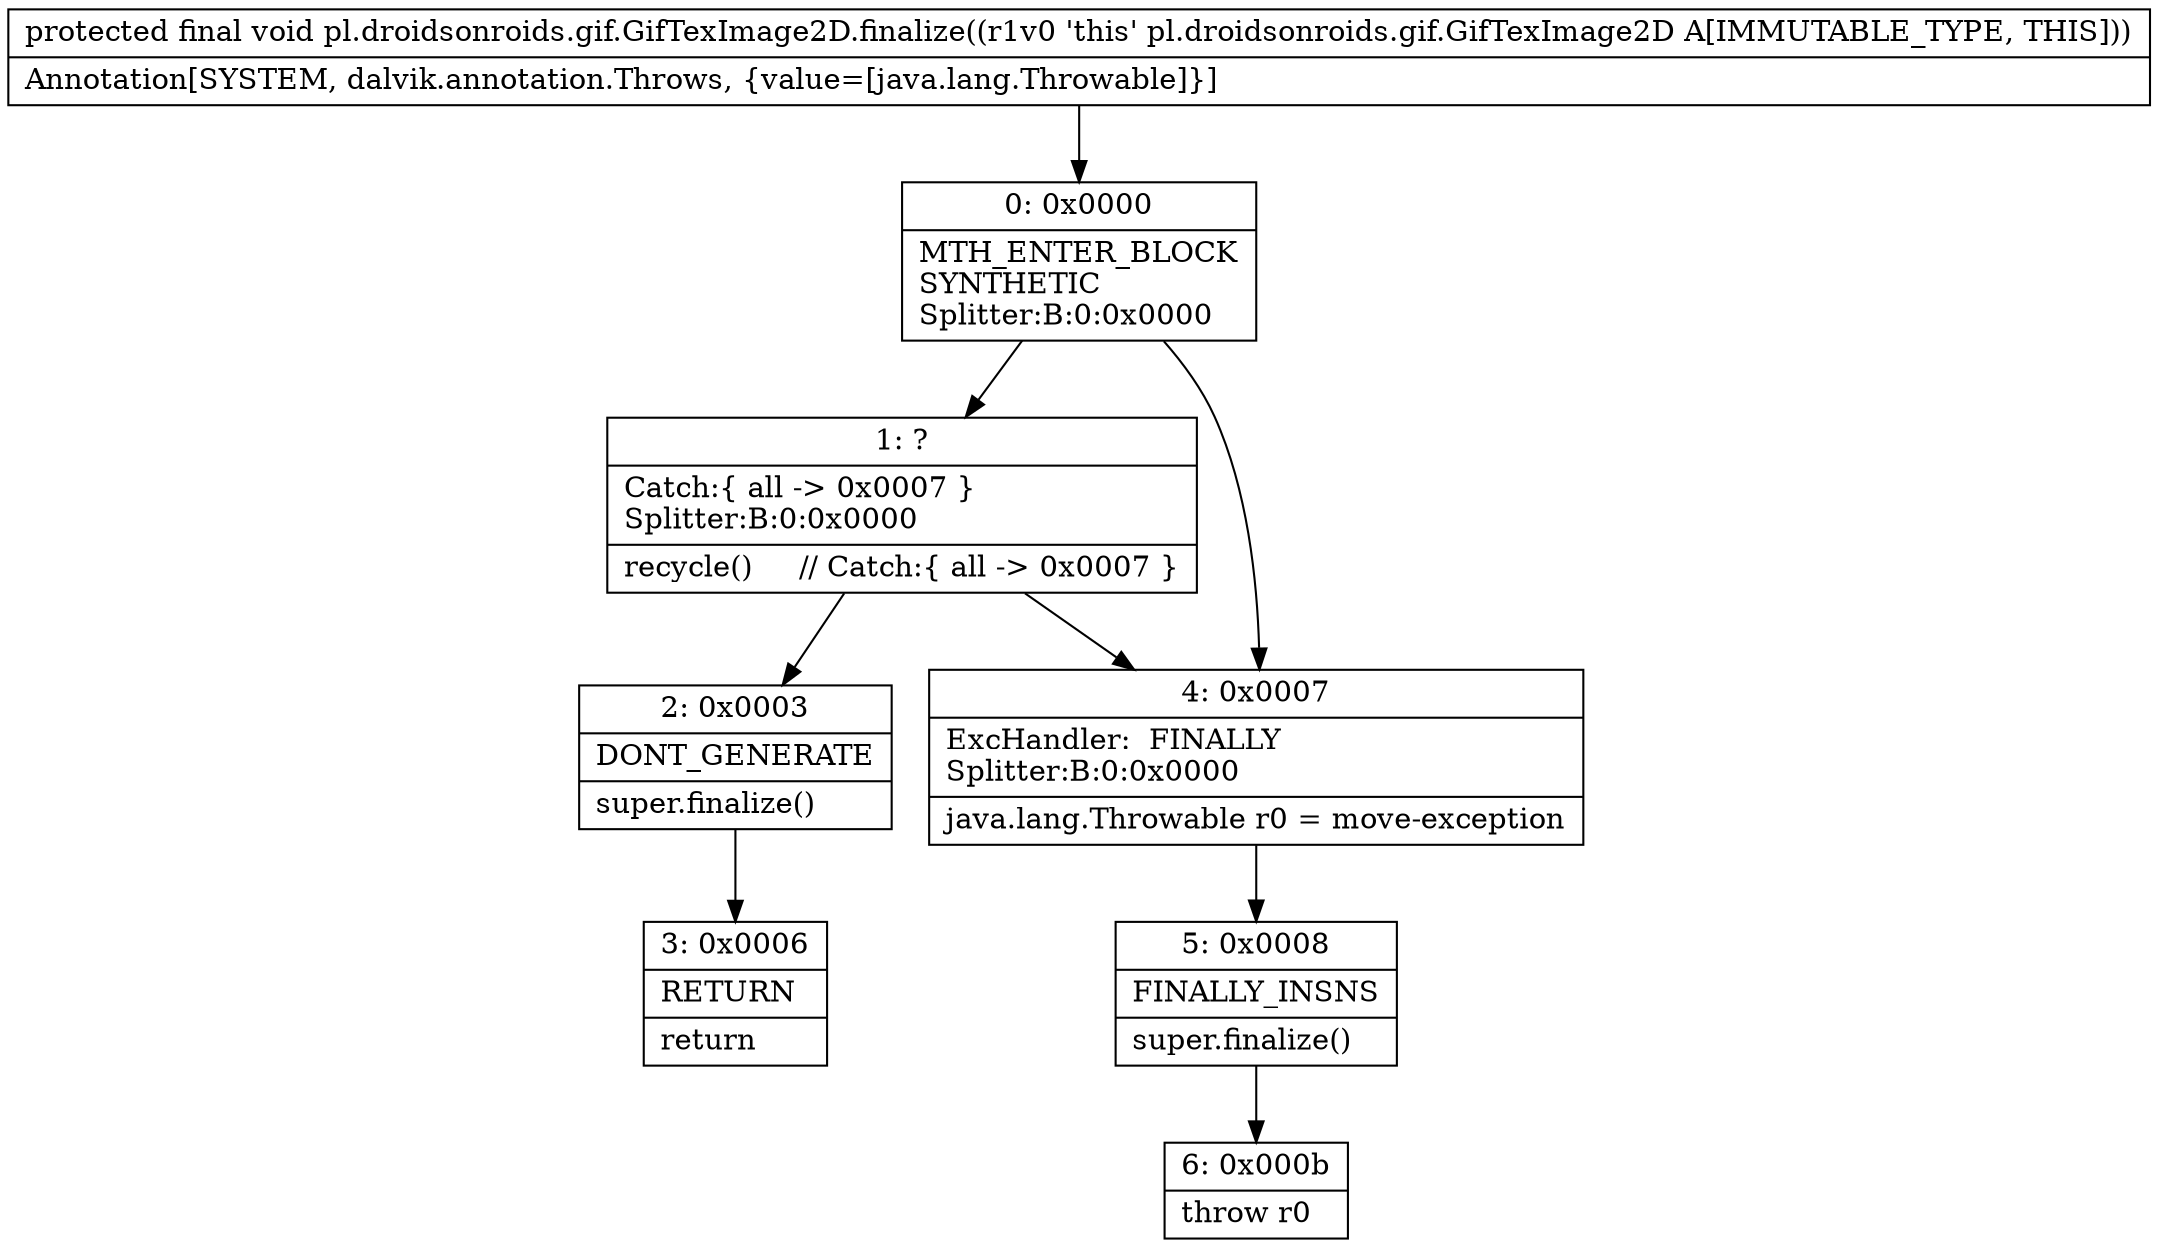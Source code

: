 digraph "CFG forpl.droidsonroids.gif.GifTexImage2D.finalize()V" {
Node_0 [shape=record,label="{0\:\ 0x0000|MTH_ENTER_BLOCK\lSYNTHETIC\lSplitter:B:0:0x0000\l}"];
Node_1 [shape=record,label="{1\:\ ?|Catch:\{ all \-\> 0x0007 \}\lSplitter:B:0:0x0000\l|recycle()     \/\/ Catch:\{ all \-\> 0x0007 \}\l}"];
Node_2 [shape=record,label="{2\:\ 0x0003|DONT_GENERATE\l|super.finalize()\l}"];
Node_3 [shape=record,label="{3\:\ 0x0006|RETURN\l|return\l}"];
Node_4 [shape=record,label="{4\:\ 0x0007|ExcHandler:  FINALLY\lSplitter:B:0:0x0000\l|java.lang.Throwable r0 = move\-exception\l}"];
Node_5 [shape=record,label="{5\:\ 0x0008|FINALLY_INSNS\l|super.finalize()\l}"];
Node_6 [shape=record,label="{6\:\ 0x000b|throw r0\l}"];
MethodNode[shape=record,label="{protected final void pl.droidsonroids.gif.GifTexImage2D.finalize((r1v0 'this' pl.droidsonroids.gif.GifTexImage2D A[IMMUTABLE_TYPE, THIS]))  | Annotation[SYSTEM, dalvik.annotation.Throws, \{value=[java.lang.Throwable]\}]\l}"];
MethodNode -> Node_0;
Node_0 -> Node_1;
Node_0 -> Node_4;
Node_1 -> Node_2;
Node_1 -> Node_4;
Node_2 -> Node_3;
Node_4 -> Node_5;
Node_5 -> Node_6;
}

